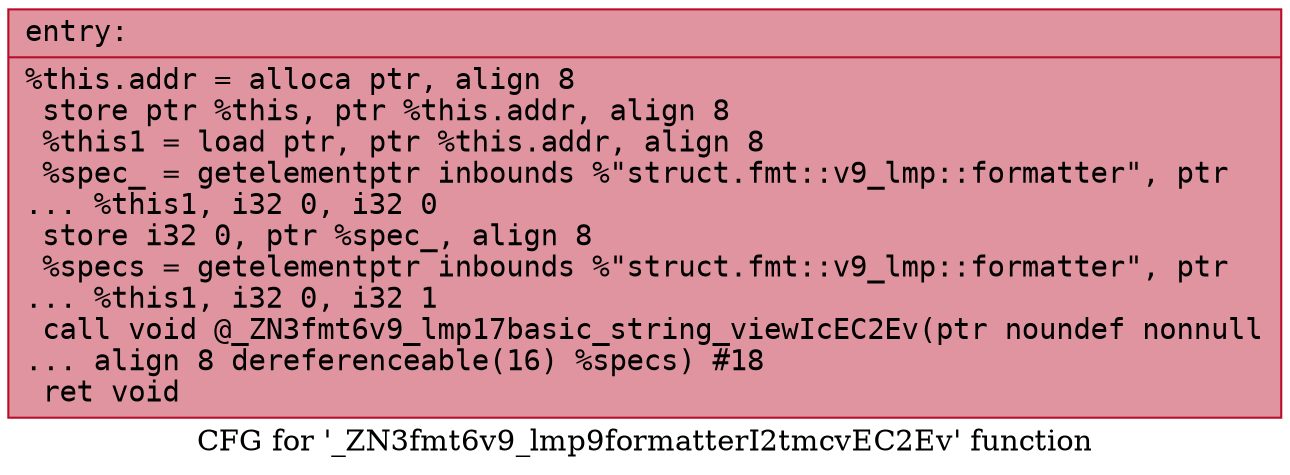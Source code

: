 digraph "CFG for '_ZN3fmt6v9_lmp9formatterI2tmcvEC2Ev' function" {
	label="CFG for '_ZN3fmt6v9_lmp9formatterI2tmcvEC2Ev' function";

	Node0x5584168c3a30 [shape=record,color="#b70d28ff", style=filled, fillcolor="#b70d2870" fontname="Courier",label="{entry:\l|  %this.addr = alloca ptr, align 8\l  store ptr %this, ptr %this.addr, align 8\l  %this1 = load ptr, ptr %this.addr, align 8\l  %spec_ = getelementptr inbounds %\"struct.fmt::v9_lmp::formatter\", ptr\l... %this1, i32 0, i32 0\l  store i32 0, ptr %spec_, align 8\l  %specs = getelementptr inbounds %\"struct.fmt::v9_lmp::formatter\", ptr\l... %this1, i32 0, i32 1\l  call void @_ZN3fmt6v9_lmp17basic_string_viewIcEC2Ev(ptr noundef nonnull\l... align 8 dereferenceable(16) %specs) #18\l  ret void\l}"];
}
